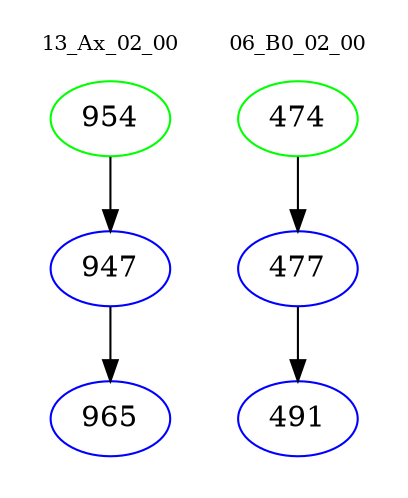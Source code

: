 digraph{
subgraph cluster_0 {
color = white
label = "13_Ax_02_00";
fontsize=10;
T0_954 [label="954", color="green"]
T0_954 -> T0_947 [color="black"]
T0_947 [label="947", color="blue"]
T0_947 -> T0_965 [color="black"]
T0_965 [label="965", color="blue"]
}
subgraph cluster_1 {
color = white
label = "06_B0_02_00";
fontsize=10;
T1_474 [label="474", color="green"]
T1_474 -> T1_477 [color="black"]
T1_477 [label="477", color="blue"]
T1_477 -> T1_491 [color="black"]
T1_491 [label="491", color="blue"]
}
}
